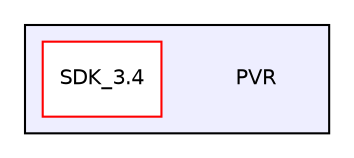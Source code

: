 digraph "PVR" {
  compound=true
  node [ fontsize="10", fontname="Helvetica"];
  edge [ labelfontsize="10", labelfontname="Helvetica"];
  subgraph clusterdir_0b2164ee8d0d182697821942e7832ea4 {
    graph [ bgcolor="#eeeeff", pencolor="black", label="" URL="dir_0b2164ee8d0d182697821942e7832ea4.html"];
    dir_0b2164ee8d0d182697821942e7832ea4 [shape=plaintext label="PVR"];
    dir_2d878b5cc6871189fc186a386430f469 [shape=box label="SDK_3.4" color="red" fillcolor="white" style="filled" URL="dir_2d878b5cc6871189fc186a386430f469.html"];
  }
}
